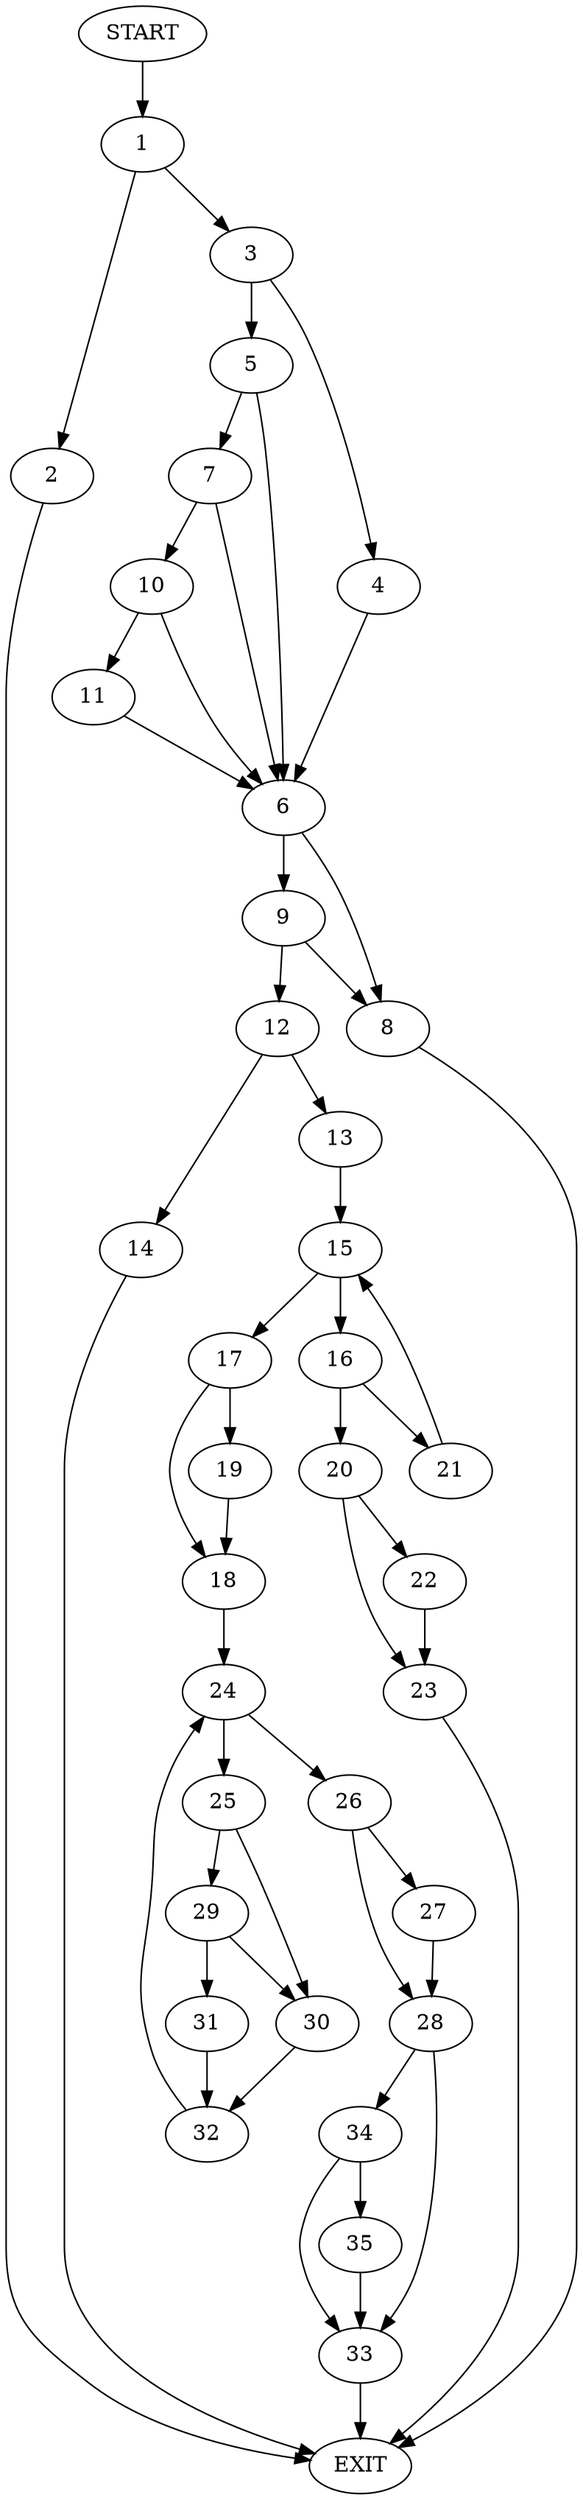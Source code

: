 digraph {
0 [label="START"]
36 [label="EXIT"]
0 -> 1
1 -> 2
1 -> 3
3 -> 4
3 -> 5
2 -> 36
5 -> 6
5 -> 7
4 -> 6
6 -> 8
6 -> 9
7 -> 10
7 -> 6
10 -> 6
10 -> 11
11 -> 6
8 -> 36
9 -> 8
9 -> 12
12 -> 13
12 -> 14
13 -> 15
14 -> 36
15 -> 16
15 -> 17
17 -> 18
17 -> 19
16 -> 20
16 -> 21
20 -> 22
20 -> 23
21 -> 15
22 -> 23
23 -> 36
19 -> 18
18 -> 24
24 -> 25
24 -> 26
26 -> 27
26 -> 28
25 -> 29
25 -> 30
29 -> 31
29 -> 30
30 -> 32
31 -> 32
32 -> 24
27 -> 28
28 -> 33
28 -> 34
34 -> 33
34 -> 35
33 -> 36
35 -> 33
}
